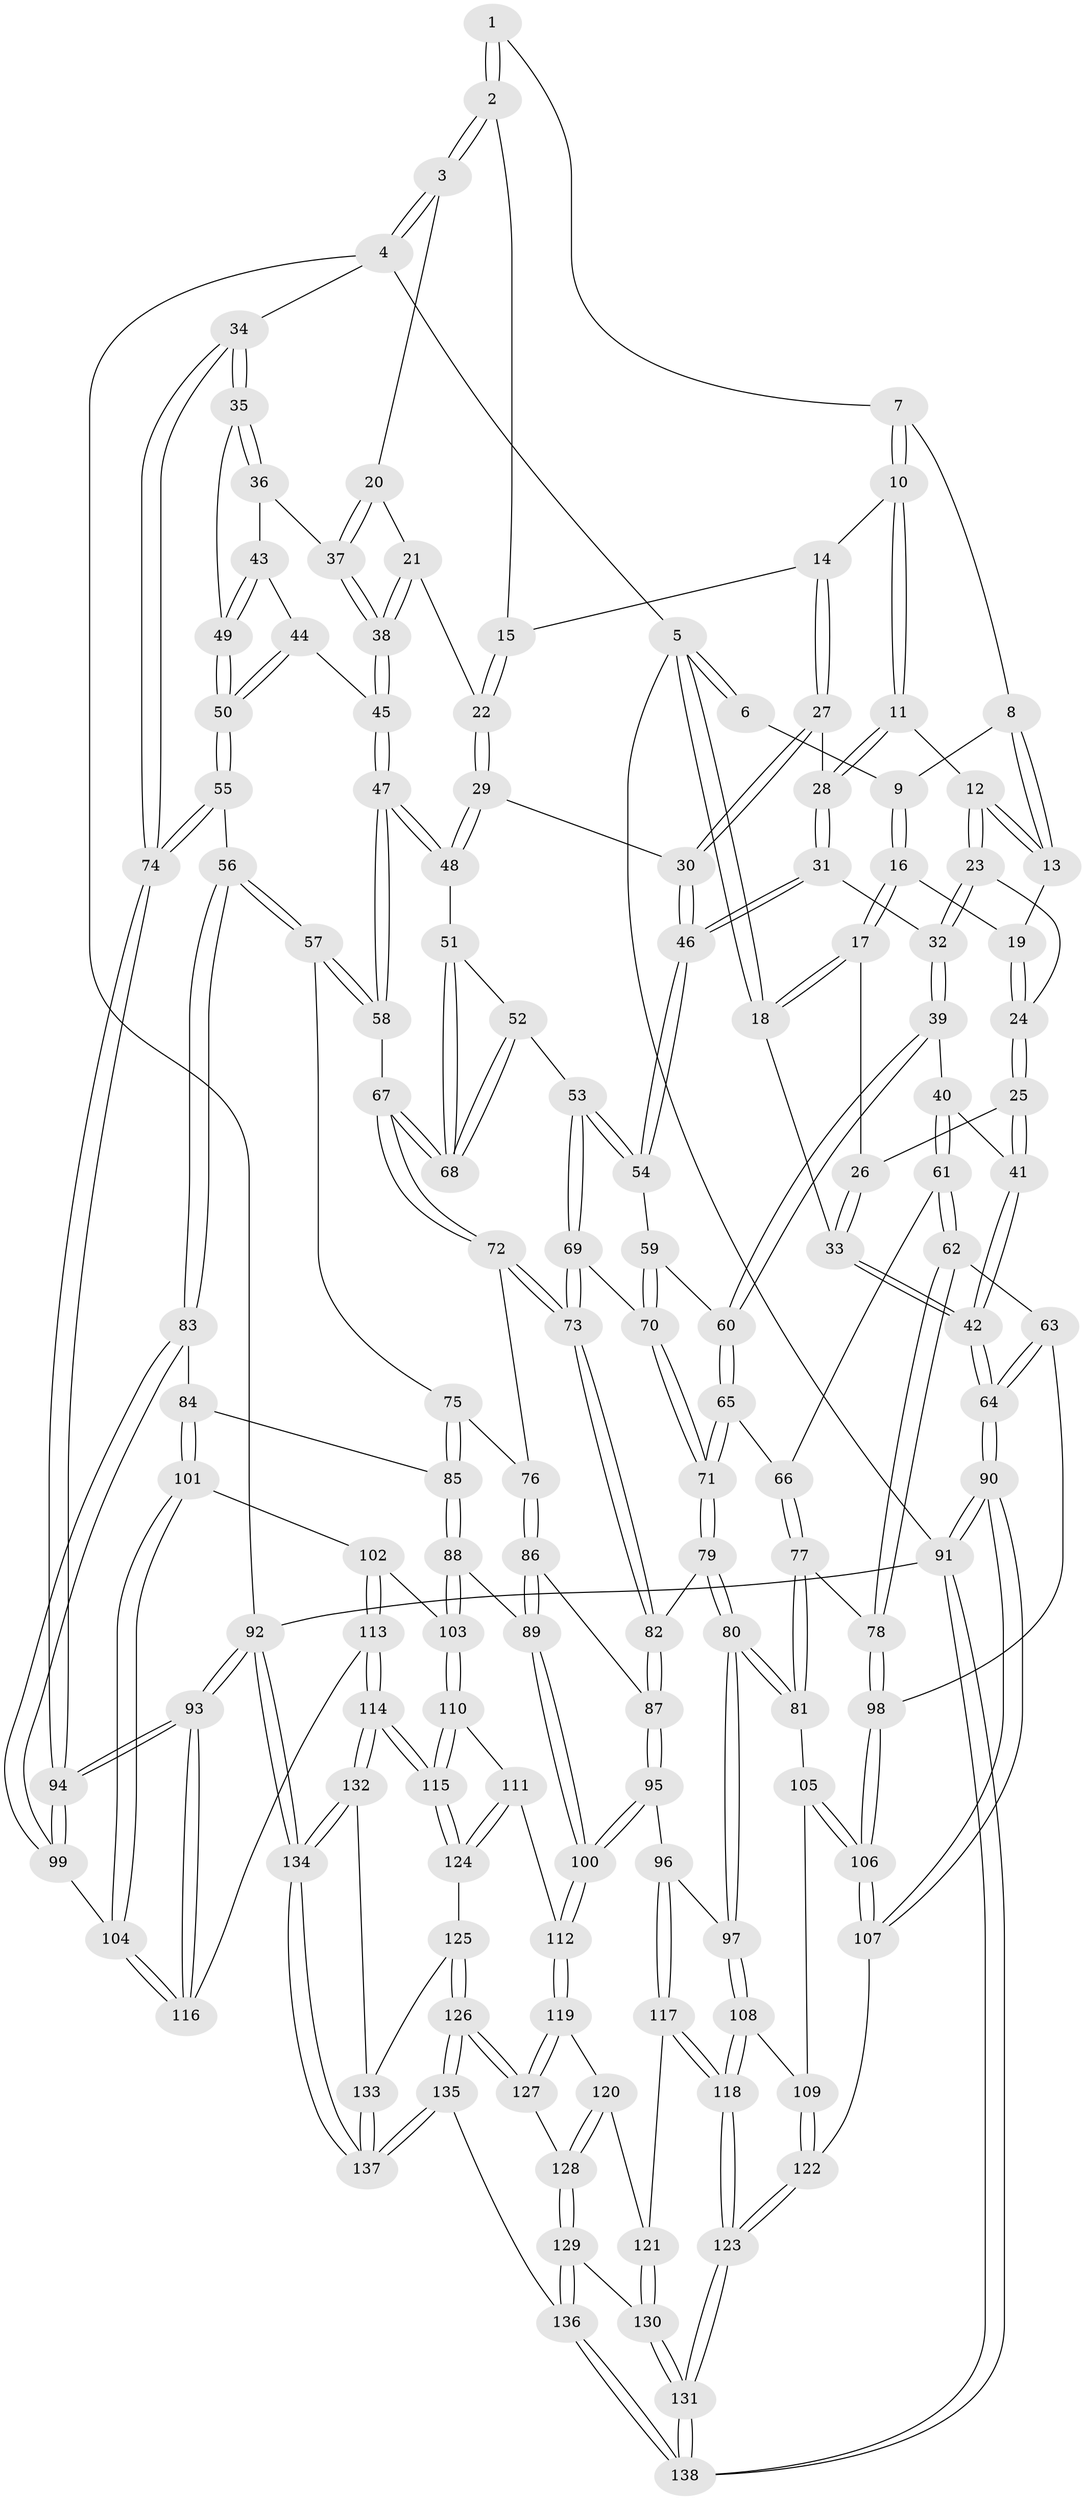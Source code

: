 // Generated by graph-tools (version 1.1) at 2025/16/03/09/25 04:16:56]
// undirected, 138 vertices, 342 edges
graph export_dot {
graph [start="1"]
  node [color=gray90,style=filled];
  1 [pos="+0.25862760292987513+0"];
  2 [pos="+0.6810425622321142+0"];
  3 [pos="+0.8800209514948021+0"];
  4 [pos="+1+0"];
  5 [pos="+0+0"];
  6 [pos="+0+0"];
  7 [pos="+0.2595598009249779+0"];
  8 [pos="+0.23400895439783248+0"];
  9 [pos="+0.09057108516228543+0.03081344473622669"];
  10 [pos="+0.338543540694927+0.07943008886720766"];
  11 [pos="+0.30289068828756377+0.12277116891263654"];
  12 [pos="+0.2899406157594001+0.12580169299315952"];
  13 [pos="+0.1651164986773725+0.05863368977721181"];
  14 [pos="+0.45381677877520205+0.10214155935185246"];
  15 [pos="+0.6498254918789326+0"];
  16 [pos="+0.09293962291587844+0.07758960085499114"];
  17 [pos="+0.031848388787875596+0.10793918095599078"];
  18 [pos="+0+0.11624855302382608"];
  19 [pos="+0.14789557115871196+0.07325349444047523"];
  20 [pos="+0.8114497364078873+0.044412267793806665"];
  21 [pos="+0.6541334629374996+0.1886434890953296"];
  22 [pos="+0.5664064047038464+0.2419009198960846"];
  23 [pos="+0.19426760632664128+0.1913775333656869"];
  24 [pos="+0.1832476235977476+0.1884234943642022"];
  25 [pos="+0.1345063401837107+0.20358920278028023"];
  26 [pos="+0.1236499144047748+0.19494842622660652"];
  27 [pos="+0.49694736317742194+0.23110254569620942"];
  28 [pos="+0.3410510442496511+0.25527897299067637"];
  29 [pos="+0.5483374587363928+0.2608148968438557"];
  30 [pos="+0.5238904865660797+0.2528316094321728"];
  31 [pos="+0.31188249586847977+0.29137050251696595"];
  32 [pos="+0.2573739481229462+0.3201795196475344"];
  33 [pos="+0+0.263545110650246"];
  34 [pos="+1+0.3068732686376724"];
  35 [pos="+1+0.3199269020351287"];
  36 [pos="+0.9180645616147246+0.26651419592126563"];
  37 [pos="+0.8189036087415968+0.14292175749353203"];
  38 [pos="+0.7646996630100504+0.2989072982100075"];
  39 [pos="+0.25531083027183915+0.3237271558184281"];
  40 [pos="+0.16751431026996785+0.349334811927287"];
  41 [pos="+0.08714832761659183+0.28874721921260155"];
  42 [pos="+0+0.3148356213487679"];
  43 [pos="+0.8489076648482702+0.33019449720057287"];
  44 [pos="+0.7932224106765795+0.32449620821216446"];
  45 [pos="+0.7620246319559317+0.3122219305503283"];
  46 [pos="+0.4142021846739513+0.3749585981914907"];
  47 [pos="+0.6850762680628862+0.36759233239207995"];
  48 [pos="+0.5880992601772369+0.3222126604328445"];
  49 [pos="+0.916871639623314+0.402353571038123"];
  50 [pos="+0.865896216775508+0.4845405486603137"];
  51 [pos="+0.5641945497646976+0.36348053294724714"];
  52 [pos="+0.44786438803881007+0.43174093043671574"];
  53 [pos="+0.4355817608766336+0.4322031237880327"];
  54 [pos="+0.41207247069493724+0.39978239103122387"];
  55 [pos="+0.8557587744018856+0.5126923601206056"];
  56 [pos="+0.8391274827311169+0.5346216154157273"];
  57 [pos="+0.7043388494215964+0.44952108332246377"];
  58 [pos="+0.703760124735783+0.44825340821701737"];
  59 [pos="+0.3398736262597166+0.420058279585642"];
  60 [pos="+0.28329804197176006+0.4000209777766351"];
  61 [pos="+0.1220678158006087+0.45563428993214816"];
  62 [pos="+0.07824933738437159+0.4838946870200465"];
  63 [pos="+0+0.4449053041483747"];
  64 [pos="+0+0.42261480482970243"];
  65 [pos="+0.25135569638668565+0.4856643466230028"];
  66 [pos="+0.24502347737387195+0.4888838996376196"];
  67 [pos="+0.5399040108475459+0.48686692542908644"];
  68 [pos="+0.5391593015878946+0.4836721736970393"];
  69 [pos="+0.4251018236497796+0.4734736304935199"];
  70 [pos="+0.3620857493840735+0.5155971792274121"];
  71 [pos="+0.3504557637429806+0.5358597541095727"];
  72 [pos="+0.5368392071743063+0.51034549632594"];
  73 [pos="+0.5021931826094521+0.5577016983840988"];
  74 [pos="+1+0.460223124849111"];
  75 [pos="+0.654167529070695+0.5274758753263278"];
  76 [pos="+0.6390754352262191+0.5387649415711958"];
  77 [pos="+0.20847758619016793+0.6169649442408817"];
  78 [pos="+0.12478322374607548+0.5902918010478255"];
  79 [pos="+0.35198248007239846+0.5440311142831374"];
  80 [pos="+0.32527026065499554+0.6563530761944153"];
  81 [pos="+0.22573411088558068+0.6367713821889779"];
  82 [pos="+0.4996972224363608+0.5702866143371813"];
  83 [pos="+0.8394393437167577+0.5374957332273972"];
  84 [pos="+0.8235947650583235+0.5853693303771174"];
  85 [pos="+0.7260279307228257+0.6252334704988327"];
  86 [pos="+0.6101646903551837+0.6252992585490349"];
  87 [pos="+0.5016617924338524+0.5818630804240357"];
  88 [pos="+0.6487460816856518+0.6914289838886695"];
  89 [pos="+0.6475857732193884+0.691467454733179"];
  90 [pos="+0+0.784135088741115"];
  91 [pos="+0+1"];
  92 [pos="+1+1"];
  93 [pos="+1+1"];
  94 [pos="+1+0.6764138490776354"];
  95 [pos="+0.4349106971800937+0.7051521477253153"];
  96 [pos="+0.4026124140156494+0.7153014034039626"];
  97 [pos="+0.35958580233047543+0.6968985359574322"];
  98 [pos="+0.07773169078939421+0.6444372558898989"];
  99 [pos="+1+0.6758513207188881"];
  100 [pos="+0.5774923006727429+0.7587958627843729"];
  101 [pos="+0.8566604083582761+0.7039413925315101"];
  102 [pos="+0.8493317124177832+0.716698489232574"];
  103 [pos="+0.7031869032361211+0.7304913031163582"];
  104 [pos="+1+0.7141734572391122"];
  105 [pos="+0.20215763157277594+0.6802097005532391"];
  106 [pos="+0+0.7729964102370974"];
  107 [pos="+0+0.7942141546747605"];
  108 [pos="+0.25641782992107337+0.795253642728244"];
  109 [pos="+0.20046626017350966+0.8043191368612772"];
  110 [pos="+0.7305902861718409+0.8076011534937461"];
  111 [pos="+0.6241278425453914+0.8291027758096402"];
  112 [pos="+0.5811235039676443+0.7953538981606818"];
  113 [pos="+0.8345438393544269+0.8548680362114871"];
  114 [pos="+0.8140641779410989+0.8714329549797263"];
  115 [pos="+0.7843068508965179+0.8624990902362102"];
  116 [pos="+0.9047597722492785+0.8613498300116851"];
  117 [pos="+0.4018375670138703+0.8525145369663671"];
  118 [pos="+0.33906777052916515+0.8959778851846818"];
  119 [pos="+0.5658400970018608+0.8192096396874748"];
  120 [pos="+0.5056121021005403+0.8661857937283372"];
  121 [pos="+0.415850418798091+0.8607645112195373"];
  122 [pos="+0.1107422228888955+0.8753716441393521"];
  123 [pos="+0.22291926175607746+1"];
  124 [pos="+0.6643173886957919+0.8963242923257502"];
  125 [pos="+0.66167105030865+0.9029638721904256"];
  126 [pos="+0.5999212686537285+0.9577943247055315"];
  127 [pos="+0.5851692184460564+0.9409643243155175"];
  128 [pos="+0.5183714467356829+0.9167524108898614"];
  129 [pos="+0.48154459376469333+0.967847859283594"];
  130 [pos="+0.4442238820975649+0.9292563102737127"];
  131 [pos="+0.2289405269253828+1"];
  132 [pos="+0.8127030369691435+0.8973783091061326"];
  133 [pos="+0.7012638781405367+0.9636188138955497"];
  134 [pos="+0.8793422993092027+1"];
  135 [pos="+0.5807647401939462+1"];
  136 [pos="+0.5125145455935565+1"];
  137 [pos="+0.6739471100363091+1"];
  138 [pos="+0.23491279522816036+1"];
  1 -- 2;
  1 -- 2;
  1 -- 7;
  2 -- 3;
  2 -- 3;
  2 -- 15;
  3 -- 4;
  3 -- 4;
  3 -- 20;
  4 -- 5;
  4 -- 34;
  4 -- 92;
  5 -- 6;
  5 -- 6;
  5 -- 18;
  5 -- 18;
  5 -- 91;
  6 -- 9;
  7 -- 8;
  7 -- 10;
  7 -- 10;
  8 -- 9;
  8 -- 13;
  8 -- 13;
  9 -- 16;
  9 -- 16;
  10 -- 11;
  10 -- 11;
  10 -- 14;
  11 -- 12;
  11 -- 28;
  11 -- 28;
  12 -- 13;
  12 -- 13;
  12 -- 23;
  12 -- 23;
  13 -- 19;
  14 -- 15;
  14 -- 27;
  14 -- 27;
  15 -- 22;
  15 -- 22;
  16 -- 17;
  16 -- 17;
  16 -- 19;
  17 -- 18;
  17 -- 18;
  17 -- 26;
  18 -- 33;
  19 -- 24;
  19 -- 24;
  20 -- 21;
  20 -- 37;
  20 -- 37;
  21 -- 22;
  21 -- 38;
  21 -- 38;
  22 -- 29;
  22 -- 29;
  23 -- 24;
  23 -- 32;
  23 -- 32;
  24 -- 25;
  24 -- 25;
  25 -- 26;
  25 -- 41;
  25 -- 41;
  26 -- 33;
  26 -- 33;
  27 -- 28;
  27 -- 30;
  27 -- 30;
  28 -- 31;
  28 -- 31;
  29 -- 30;
  29 -- 48;
  29 -- 48;
  30 -- 46;
  30 -- 46;
  31 -- 32;
  31 -- 46;
  31 -- 46;
  32 -- 39;
  32 -- 39;
  33 -- 42;
  33 -- 42;
  34 -- 35;
  34 -- 35;
  34 -- 74;
  34 -- 74;
  35 -- 36;
  35 -- 36;
  35 -- 49;
  36 -- 37;
  36 -- 43;
  37 -- 38;
  37 -- 38;
  38 -- 45;
  38 -- 45;
  39 -- 40;
  39 -- 60;
  39 -- 60;
  40 -- 41;
  40 -- 61;
  40 -- 61;
  41 -- 42;
  41 -- 42;
  42 -- 64;
  42 -- 64;
  43 -- 44;
  43 -- 49;
  43 -- 49;
  44 -- 45;
  44 -- 50;
  44 -- 50;
  45 -- 47;
  45 -- 47;
  46 -- 54;
  46 -- 54;
  47 -- 48;
  47 -- 48;
  47 -- 58;
  47 -- 58;
  48 -- 51;
  49 -- 50;
  49 -- 50;
  50 -- 55;
  50 -- 55;
  51 -- 52;
  51 -- 68;
  51 -- 68;
  52 -- 53;
  52 -- 68;
  52 -- 68;
  53 -- 54;
  53 -- 54;
  53 -- 69;
  53 -- 69;
  54 -- 59;
  55 -- 56;
  55 -- 74;
  55 -- 74;
  56 -- 57;
  56 -- 57;
  56 -- 83;
  56 -- 83;
  57 -- 58;
  57 -- 58;
  57 -- 75;
  58 -- 67;
  59 -- 60;
  59 -- 70;
  59 -- 70;
  60 -- 65;
  60 -- 65;
  61 -- 62;
  61 -- 62;
  61 -- 66;
  62 -- 63;
  62 -- 78;
  62 -- 78;
  63 -- 64;
  63 -- 64;
  63 -- 98;
  64 -- 90;
  64 -- 90;
  65 -- 66;
  65 -- 71;
  65 -- 71;
  66 -- 77;
  66 -- 77;
  67 -- 68;
  67 -- 68;
  67 -- 72;
  67 -- 72;
  69 -- 70;
  69 -- 73;
  69 -- 73;
  70 -- 71;
  70 -- 71;
  71 -- 79;
  71 -- 79;
  72 -- 73;
  72 -- 73;
  72 -- 76;
  73 -- 82;
  73 -- 82;
  74 -- 94;
  74 -- 94;
  75 -- 76;
  75 -- 85;
  75 -- 85;
  76 -- 86;
  76 -- 86;
  77 -- 78;
  77 -- 81;
  77 -- 81;
  78 -- 98;
  78 -- 98;
  79 -- 80;
  79 -- 80;
  79 -- 82;
  80 -- 81;
  80 -- 81;
  80 -- 97;
  80 -- 97;
  81 -- 105;
  82 -- 87;
  82 -- 87;
  83 -- 84;
  83 -- 99;
  83 -- 99;
  84 -- 85;
  84 -- 101;
  84 -- 101;
  85 -- 88;
  85 -- 88;
  86 -- 87;
  86 -- 89;
  86 -- 89;
  87 -- 95;
  87 -- 95;
  88 -- 89;
  88 -- 103;
  88 -- 103;
  89 -- 100;
  89 -- 100;
  90 -- 91;
  90 -- 91;
  90 -- 107;
  90 -- 107;
  91 -- 138;
  91 -- 138;
  91 -- 92;
  92 -- 93;
  92 -- 93;
  92 -- 134;
  92 -- 134;
  93 -- 94;
  93 -- 94;
  93 -- 116;
  93 -- 116;
  94 -- 99;
  94 -- 99;
  95 -- 96;
  95 -- 100;
  95 -- 100;
  96 -- 97;
  96 -- 117;
  96 -- 117;
  97 -- 108;
  97 -- 108;
  98 -- 106;
  98 -- 106;
  99 -- 104;
  100 -- 112;
  100 -- 112;
  101 -- 102;
  101 -- 104;
  101 -- 104;
  102 -- 103;
  102 -- 113;
  102 -- 113;
  103 -- 110;
  103 -- 110;
  104 -- 116;
  104 -- 116;
  105 -- 106;
  105 -- 106;
  105 -- 109;
  106 -- 107;
  106 -- 107;
  107 -- 122;
  108 -- 109;
  108 -- 118;
  108 -- 118;
  109 -- 122;
  109 -- 122;
  110 -- 111;
  110 -- 115;
  110 -- 115;
  111 -- 112;
  111 -- 124;
  111 -- 124;
  112 -- 119;
  112 -- 119;
  113 -- 114;
  113 -- 114;
  113 -- 116;
  114 -- 115;
  114 -- 115;
  114 -- 132;
  114 -- 132;
  115 -- 124;
  115 -- 124;
  117 -- 118;
  117 -- 118;
  117 -- 121;
  118 -- 123;
  118 -- 123;
  119 -- 120;
  119 -- 127;
  119 -- 127;
  120 -- 121;
  120 -- 128;
  120 -- 128;
  121 -- 130;
  121 -- 130;
  122 -- 123;
  122 -- 123;
  123 -- 131;
  123 -- 131;
  124 -- 125;
  125 -- 126;
  125 -- 126;
  125 -- 133;
  126 -- 127;
  126 -- 127;
  126 -- 135;
  126 -- 135;
  127 -- 128;
  128 -- 129;
  128 -- 129;
  129 -- 130;
  129 -- 136;
  129 -- 136;
  130 -- 131;
  130 -- 131;
  131 -- 138;
  131 -- 138;
  132 -- 133;
  132 -- 134;
  132 -- 134;
  133 -- 137;
  133 -- 137;
  134 -- 137;
  134 -- 137;
  135 -- 136;
  135 -- 137;
  135 -- 137;
  136 -- 138;
  136 -- 138;
}
